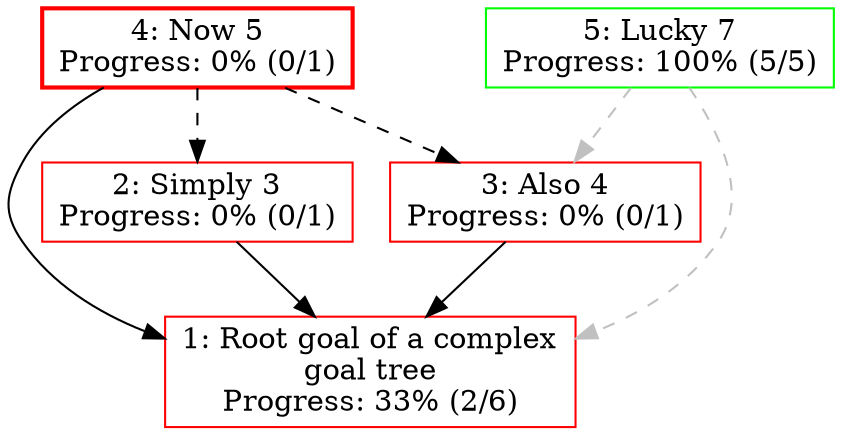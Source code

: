 digraph g {
node [shape=box];
1 [label="1: Root goal of a complex
goal tree
Progress: 33% (2/6)", color=red];
2 [label="2: Simply 3
Progress: 0% (0/1)", color=red];
3 [label="3: Also 4
Progress: 0% (0/1)", color=red];
4 [label="4: Now 5
Progress: 0% (0/1)", color=red, style=bold];
5 [label="5: Lucky 7
Progress: 100% (5/5)", color=green];
2 -> 1 [color=black];
3 -> 1 [color=black];
4 -> 1 [color=black];
5 -> 1 [color=gray, style=dashed];
4 -> 2 [color=black, style=dashed];
4 -> 3 [color=black, style=dashed];
5 -> 3 [color=gray, style=dashed];
}
